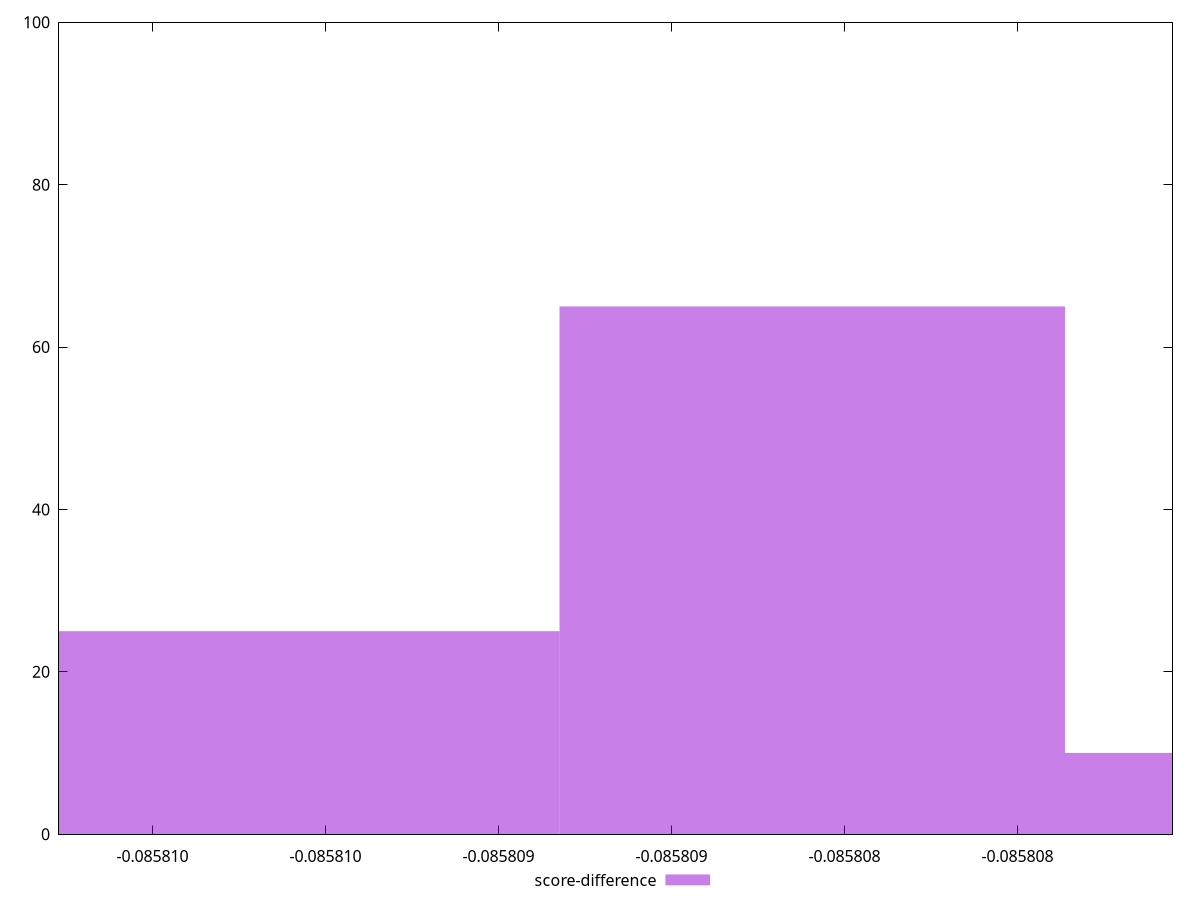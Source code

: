 reset

$scoreDifference <<EOF
-0.08580859298506253 65
-0.08580713186612464 10
-0.08581005410400044 25
EOF

set key outside below
set boxwidth 0.0000014611189379012147
set xrange [-0.08581077032782103:-0.0858075516366752]
set yrange [0:100]
set trange [0:100]
set style fill transparent solid 0.5 noborder
set terminal svg size 640, 490 enhanced background rgb 'white'
set output "reprap/total-byte-weight/samples/pages+cached+noexternal+nocss/score-difference/histogram.svg"

plot $scoreDifference title "score-difference" with boxes

reset
